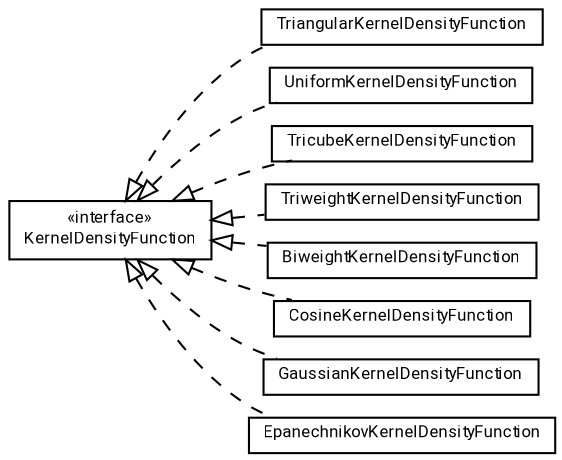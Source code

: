 #!/usr/local/bin/dot
#
# Class diagram 
# Generated by UMLGraph version R5_7_2-60-g0e99a6 (http://www.spinellis.gr/umlgraph/)
#

digraph G {
	graph [fontnames="svg"]
	edge [fontname="Roboto",fontsize=7,labelfontname="Roboto",labelfontsize=7,color="black"];
	node [fontname="Roboto",fontcolor="black",fontsize=8,shape=plaintext,margin=0,width=0,height=0];
	nodesep=0.15;
	ranksep=0.25;
	rankdir=LR;
	// de.lmu.ifi.dbs.elki.math.statistics.kernelfunctions.TriangularKernelDensityFunction
	c465175 [label=<<table title="de.lmu.ifi.dbs.elki.math.statistics.kernelfunctions.TriangularKernelDensityFunction" border="0" cellborder="1" cellspacing="0" cellpadding="2" href="TriangularKernelDensityFunction.html" target="_parent">
		<tr><td><table border="0" cellspacing="0" cellpadding="1">
		<tr><td align="center" balign="center"> <font face="Roboto">TriangularKernelDensityFunction</font> </td></tr>
		</table></td></tr>
		</table>>, URL="TriangularKernelDensityFunction.html"];
	// de.lmu.ifi.dbs.elki.math.statistics.kernelfunctions.UniformKernelDensityFunction
	c465177 [label=<<table title="de.lmu.ifi.dbs.elki.math.statistics.kernelfunctions.UniformKernelDensityFunction" border="0" cellborder="1" cellspacing="0" cellpadding="2" href="UniformKernelDensityFunction.html" target="_parent">
		<tr><td><table border="0" cellspacing="0" cellpadding="1">
		<tr><td align="center" balign="center"> <font face="Roboto">UniformKernelDensityFunction</font> </td></tr>
		</table></td></tr>
		</table>>, URL="UniformKernelDensityFunction.html"];
	// de.lmu.ifi.dbs.elki.math.statistics.kernelfunctions.TricubeKernelDensityFunction
	c465179 [label=<<table title="de.lmu.ifi.dbs.elki.math.statistics.kernelfunctions.TricubeKernelDensityFunction" border="0" cellborder="1" cellspacing="0" cellpadding="2" href="TricubeKernelDensityFunction.html" target="_parent">
		<tr><td><table border="0" cellspacing="0" cellpadding="1">
		<tr><td align="center" balign="center"> <font face="Roboto">TricubeKernelDensityFunction</font> </td></tr>
		</table></td></tr>
		</table>>, URL="TricubeKernelDensityFunction.html"];
	// de.lmu.ifi.dbs.elki.math.statistics.kernelfunctions.TriweightKernelDensityFunction
	c465181 [label=<<table title="de.lmu.ifi.dbs.elki.math.statistics.kernelfunctions.TriweightKernelDensityFunction" border="0" cellborder="1" cellspacing="0" cellpadding="2" href="TriweightKernelDensityFunction.html" target="_parent">
		<tr><td><table border="0" cellspacing="0" cellpadding="1">
		<tr><td align="center" balign="center"> <font face="Roboto">TriweightKernelDensityFunction</font> </td></tr>
		</table></td></tr>
		</table>>, URL="TriweightKernelDensityFunction.html"];
	// de.lmu.ifi.dbs.elki.math.statistics.kernelfunctions.BiweightKernelDensityFunction
	c465183 [label=<<table title="de.lmu.ifi.dbs.elki.math.statistics.kernelfunctions.BiweightKernelDensityFunction" border="0" cellborder="1" cellspacing="0" cellpadding="2" href="BiweightKernelDensityFunction.html" target="_parent">
		<tr><td><table border="0" cellspacing="0" cellpadding="1">
		<tr><td align="center" balign="center"> <font face="Roboto">BiweightKernelDensityFunction</font> </td></tr>
		</table></td></tr>
		</table>>, URL="BiweightKernelDensityFunction.html"];
	// de.lmu.ifi.dbs.elki.math.statistics.kernelfunctions.CosineKernelDensityFunction
	c465185 [label=<<table title="de.lmu.ifi.dbs.elki.math.statistics.kernelfunctions.CosineKernelDensityFunction" border="0" cellborder="1" cellspacing="0" cellpadding="2" href="CosineKernelDensityFunction.html" target="_parent">
		<tr><td><table border="0" cellspacing="0" cellpadding="1">
		<tr><td align="center" balign="center"> <font face="Roboto">CosineKernelDensityFunction</font> </td></tr>
		</table></td></tr>
		</table>>, URL="CosineKernelDensityFunction.html"];
	// de.lmu.ifi.dbs.elki.math.statistics.kernelfunctions.GaussianKernelDensityFunction
	c465187 [label=<<table title="de.lmu.ifi.dbs.elki.math.statistics.kernelfunctions.GaussianKernelDensityFunction" border="0" cellborder="1" cellspacing="0" cellpadding="2" href="GaussianKernelDensityFunction.html" target="_parent">
		<tr><td><table border="0" cellspacing="0" cellpadding="1">
		<tr><td align="center" balign="center"> <font face="Roboto">GaussianKernelDensityFunction</font> </td></tr>
		</table></td></tr>
		</table>>, URL="GaussianKernelDensityFunction.html"];
	// de.lmu.ifi.dbs.elki.math.statistics.kernelfunctions.KernelDensityFunction
	c465189 [label=<<table title="de.lmu.ifi.dbs.elki.math.statistics.kernelfunctions.KernelDensityFunction" border="0" cellborder="1" cellspacing="0" cellpadding="2" href="KernelDensityFunction.html" target="_parent">
		<tr><td><table border="0" cellspacing="0" cellpadding="1">
		<tr><td align="center" balign="center"> &#171;interface&#187; </td></tr>
		<tr><td align="center" balign="center"> <font face="Roboto">KernelDensityFunction</font> </td></tr>
		</table></td></tr>
		</table>>, URL="KernelDensityFunction.html"];
	// de.lmu.ifi.dbs.elki.math.statistics.kernelfunctions.EpanechnikovKernelDensityFunction
	c465190 [label=<<table title="de.lmu.ifi.dbs.elki.math.statistics.kernelfunctions.EpanechnikovKernelDensityFunction" border="0" cellborder="1" cellspacing="0" cellpadding="2" href="EpanechnikovKernelDensityFunction.html" target="_parent">
		<tr><td><table border="0" cellspacing="0" cellpadding="1">
		<tr><td align="center" balign="center"> <font face="Roboto">EpanechnikovKernelDensityFunction</font> </td></tr>
		</table></td></tr>
		</table>>, URL="EpanechnikovKernelDensityFunction.html"];
	// de.lmu.ifi.dbs.elki.math.statistics.kernelfunctions.TriangularKernelDensityFunction implements de.lmu.ifi.dbs.elki.math.statistics.kernelfunctions.KernelDensityFunction
	c465189 -> c465175 [arrowtail=empty,style=dashed,dir=back,weight=9];
	// de.lmu.ifi.dbs.elki.math.statistics.kernelfunctions.UniformKernelDensityFunction implements de.lmu.ifi.dbs.elki.math.statistics.kernelfunctions.KernelDensityFunction
	c465189 -> c465177 [arrowtail=empty,style=dashed,dir=back,weight=9];
	// de.lmu.ifi.dbs.elki.math.statistics.kernelfunctions.TricubeKernelDensityFunction implements de.lmu.ifi.dbs.elki.math.statistics.kernelfunctions.KernelDensityFunction
	c465189 -> c465179 [arrowtail=empty,style=dashed,dir=back,weight=9];
	// de.lmu.ifi.dbs.elki.math.statistics.kernelfunctions.TriweightKernelDensityFunction implements de.lmu.ifi.dbs.elki.math.statistics.kernelfunctions.KernelDensityFunction
	c465189 -> c465181 [arrowtail=empty,style=dashed,dir=back,weight=9];
	// de.lmu.ifi.dbs.elki.math.statistics.kernelfunctions.BiweightKernelDensityFunction implements de.lmu.ifi.dbs.elki.math.statistics.kernelfunctions.KernelDensityFunction
	c465189 -> c465183 [arrowtail=empty,style=dashed,dir=back,weight=9];
	// de.lmu.ifi.dbs.elki.math.statistics.kernelfunctions.CosineKernelDensityFunction implements de.lmu.ifi.dbs.elki.math.statistics.kernelfunctions.KernelDensityFunction
	c465189 -> c465185 [arrowtail=empty,style=dashed,dir=back,weight=9];
	// de.lmu.ifi.dbs.elki.math.statistics.kernelfunctions.GaussianKernelDensityFunction implements de.lmu.ifi.dbs.elki.math.statistics.kernelfunctions.KernelDensityFunction
	c465189 -> c465187 [arrowtail=empty,style=dashed,dir=back,weight=9];
	// de.lmu.ifi.dbs.elki.math.statistics.kernelfunctions.EpanechnikovKernelDensityFunction implements de.lmu.ifi.dbs.elki.math.statistics.kernelfunctions.KernelDensityFunction
	c465189 -> c465190 [arrowtail=empty,style=dashed,dir=back,weight=9];
}

